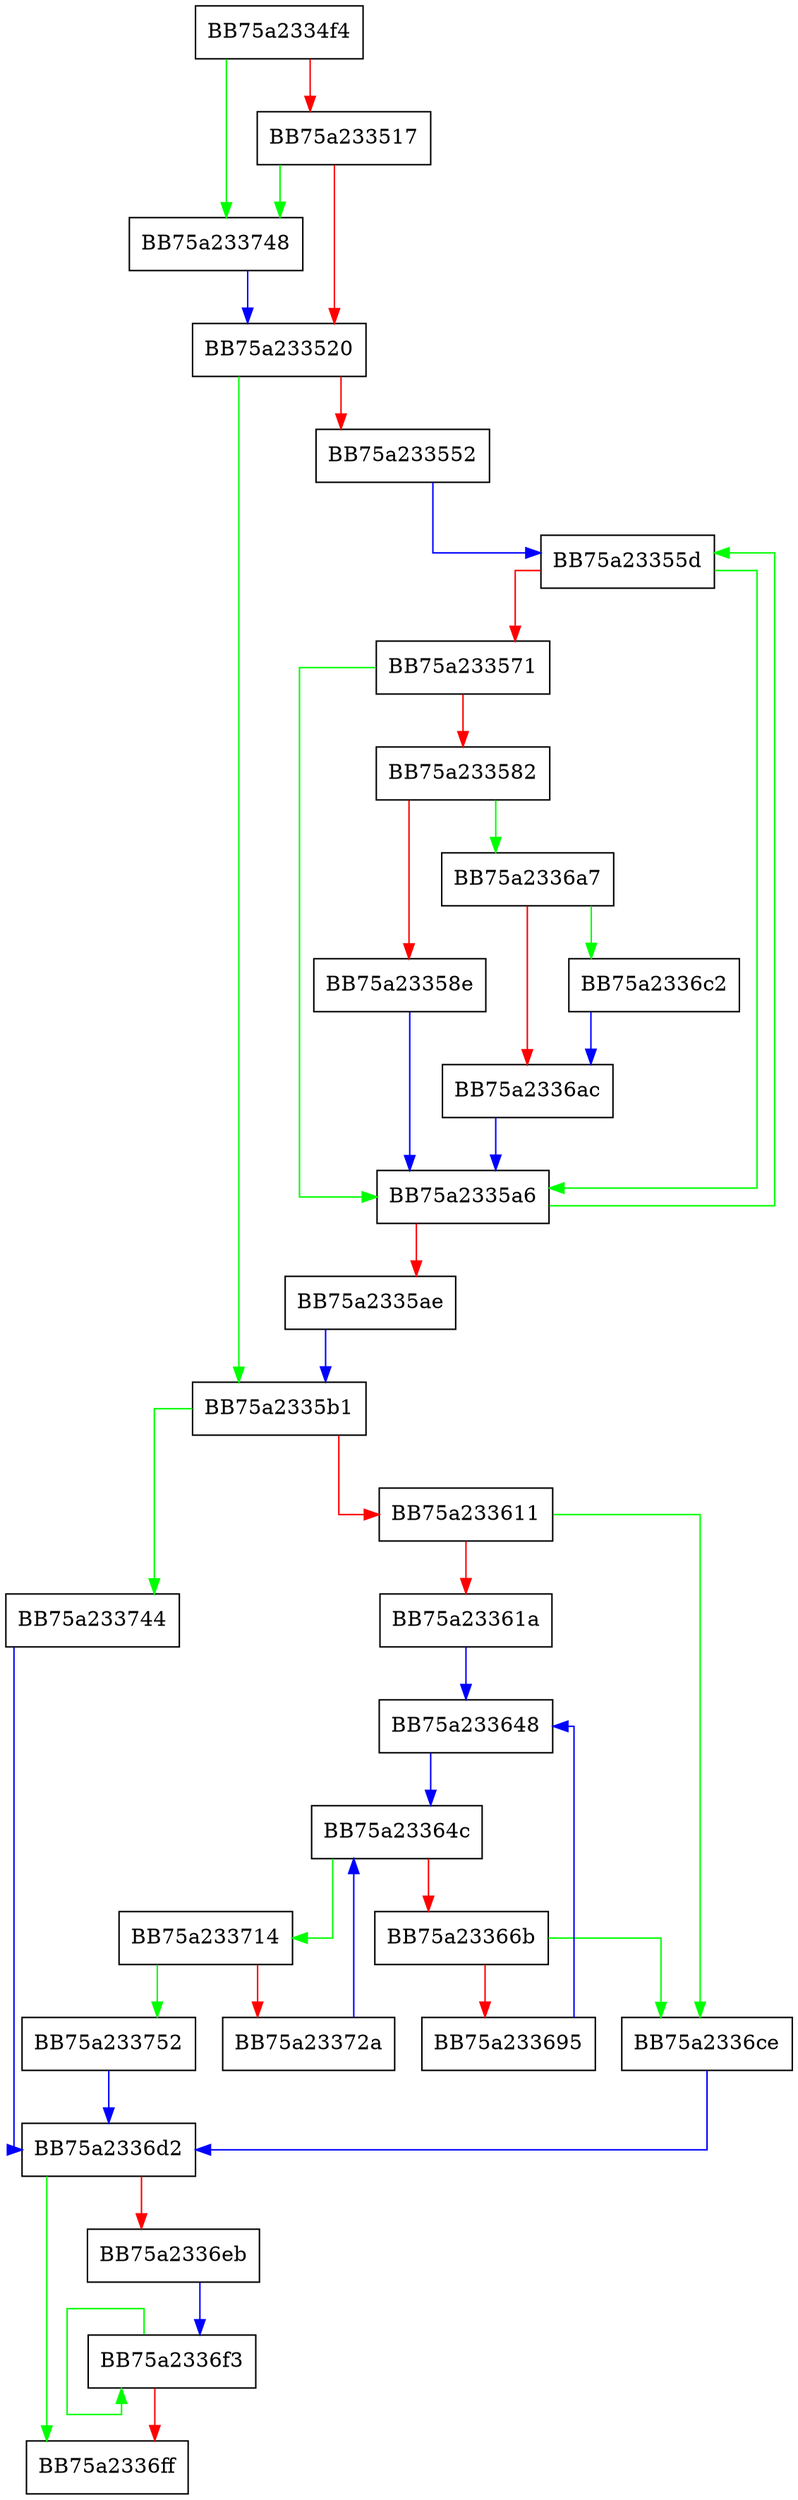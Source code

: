 digraph defrag_exepage {
  node [shape="box"];
  graph [splines=ortho];
  BB75a2334f4 -> BB75a233748 [color="green"];
  BB75a2334f4 -> BB75a233517 [color="red"];
  BB75a233517 -> BB75a233748 [color="green"];
  BB75a233517 -> BB75a233520 [color="red"];
  BB75a233520 -> BB75a2335b1 [color="green"];
  BB75a233520 -> BB75a233552 [color="red"];
  BB75a233552 -> BB75a23355d [color="blue"];
  BB75a23355d -> BB75a2335a6 [color="green"];
  BB75a23355d -> BB75a233571 [color="red"];
  BB75a233571 -> BB75a2335a6 [color="green"];
  BB75a233571 -> BB75a233582 [color="red"];
  BB75a233582 -> BB75a2336a7 [color="green"];
  BB75a233582 -> BB75a23358e [color="red"];
  BB75a23358e -> BB75a2335a6 [color="blue"];
  BB75a2335a6 -> BB75a23355d [color="green"];
  BB75a2335a6 -> BB75a2335ae [color="red"];
  BB75a2335ae -> BB75a2335b1 [color="blue"];
  BB75a2335b1 -> BB75a233744 [color="green"];
  BB75a2335b1 -> BB75a233611 [color="red"];
  BB75a233611 -> BB75a2336ce [color="green"];
  BB75a233611 -> BB75a23361a [color="red"];
  BB75a23361a -> BB75a233648 [color="blue"];
  BB75a233648 -> BB75a23364c [color="blue"];
  BB75a23364c -> BB75a233714 [color="green"];
  BB75a23364c -> BB75a23366b [color="red"];
  BB75a23366b -> BB75a2336ce [color="green"];
  BB75a23366b -> BB75a233695 [color="red"];
  BB75a233695 -> BB75a233648 [color="blue"];
  BB75a2336a7 -> BB75a2336c2 [color="green"];
  BB75a2336a7 -> BB75a2336ac [color="red"];
  BB75a2336ac -> BB75a2335a6 [color="blue"];
  BB75a2336c2 -> BB75a2336ac [color="blue"];
  BB75a2336ce -> BB75a2336d2 [color="blue"];
  BB75a2336d2 -> BB75a2336ff [color="green"];
  BB75a2336d2 -> BB75a2336eb [color="red"];
  BB75a2336eb -> BB75a2336f3 [color="blue"];
  BB75a2336f3 -> BB75a2336f3 [color="green"];
  BB75a2336f3 -> BB75a2336ff [color="red"];
  BB75a233714 -> BB75a233752 [color="green"];
  BB75a233714 -> BB75a23372a [color="red"];
  BB75a23372a -> BB75a23364c [color="blue"];
  BB75a233744 -> BB75a2336d2 [color="blue"];
  BB75a233748 -> BB75a233520 [color="blue"];
  BB75a233752 -> BB75a2336d2 [color="blue"];
}